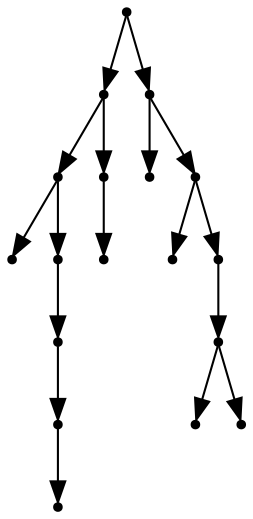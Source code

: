digraph {
  17 [shape=point];
  8 [shape=point];
  5 [shape=point];
  0 [shape=point];
  4 [shape=point];
  3 [shape=point];
  2 [shape=point];
  1 [shape=point];
  7 [shape=point];
  6 [shape=point];
  16 [shape=point];
  9 [shape=point];
  15 [shape=point];
  10 [shape=point];
  14 [shape=point];
  13 [shape=point];
  11 [shape=point];
  12 [shape=point];
17 -> 8;
8 -> 5;
5 -> 0;
5 -> 4;
4 -> 3;
3 -> 2;
2 -> 1;
8 -> 7;
7 -> 6;
17 -> 16;
16 -> 9;
16 -> 15;
15 -> 10;
15 -> 14;
14 -> 13;
13 -> 11;
13 -> 12;
}
